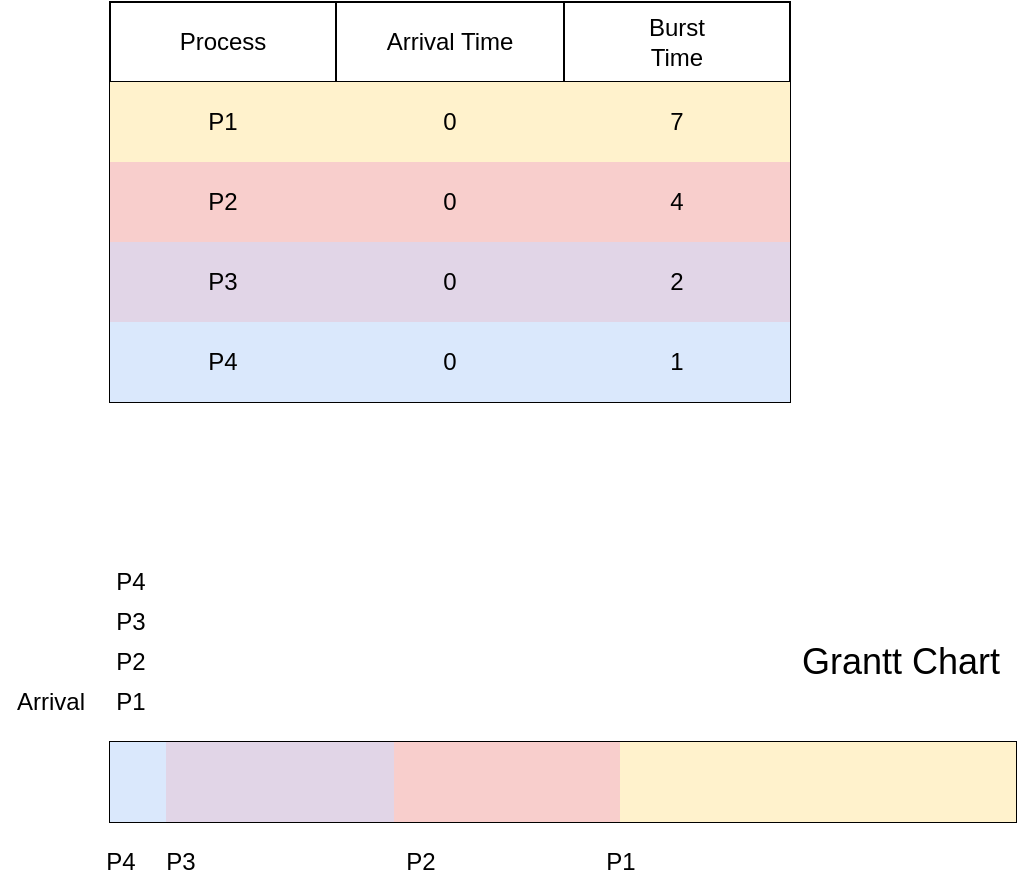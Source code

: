<mxfile version="13.4.9" type="github">
  <diagram id="rSDTtkVdXVnGvsQYBVzc" name="Page-1">
    <mxGraphModel dx="2066" dy="1105" grid="1" gridSize="10" guides="1" tooltips="1" connect="1" arrows="1" fold="1" page="1" pageScale="1" pageWidth="827" pageHeight="1169" math="0" shadow="0">
      <root>
        <mxCell id="0" />
        <mxCell id="1" parent="0" />
        <mxCell id="1tNTVzIUQ9IoZEPkYIZt-22" value="&lt;font style=&quot;font-size: 18px&quot;&gt;Grantt Chart&lt;/font&gt;" style="text;html=1;align=center;verticalAlign=middle;resizable=0;points=[];autosize=1;" vertex="1" parent="1">
          <mxGeometry x="820" y="550" width="110" height="20" as="geometry" />
        </mxCell>
        <mxCell id="1tNTVzIUQ9IoZEPkYIZt-23" value="P4" style="text;html=1;align=center;verticalAlign=middle;resizable=0;points=[];autosize=1;" vertex="1" parent="1">
          <mxGeometry x="470" y="650" width="30" height="20" as="geometry" />
        </mxCell>
        <mxCell id="1tNTVzIUQ9IoZEPkYIZt-24" value="P3" style="text;html=1;align=center;verticalAlign=middle;resizable=0;points=[];autosize=1;" vertex="1" parent="1">
          <mxGeometry x="500" y="650" width="30" height="20" as="geometry" />
        </mxCell>
        <mxCell id="1tNTVzIUQ9IoZEPkYIZt-25" value="P2" style="text;html=1;align=center;verticalAlign=middle;resizable=0;points=[];autosize=1;" vertex="1" parent="1">
          <mxGeometry x="620" y="650" width="30" height="20" as="geometry" />
        </mxCell>
        <mxCell id="1tNTVzIUQ9IoZEPkYIZt-26" value="P1" style="text;html=1;align=center;verticalAlign=middle;resizable=0;points=[];autosize=1;" vertex="1" parent="1">
          <mxGeometry x="720" y="650" width="30" height="20" as="geometry" />
        </mxCell>
        <mxCell id="1tNTVzIUQ9IoZEPkYIZt-27" value="" style="shape=table;html=1;whiteSpace=wrap;startSize=0;container=1;collapsible=0;childLayout=tableLayout;" vertex="1" parent="1">
          <mxGeometry x="480" y="600" width="453" height="40" as="geometry" />
        </mxCell>
        <mxCell id="1tNTVzIUQ9IoZEPkYIZt-28" value="" style="shape=partialRectangle;html=1;whiteSpace=wrap;collapsible=0;dropTarget=0;pointerEvents=0;fillColor=none;top=0;left=0;bottom=0;right=0;points=[[0,0.5],[1,0.5]];portConstraint=eastwest;" vertex="1" parent="1tNTVzIUQ9IoZEPkYIZt-27">
          <mxGeometry width="453" height="40" as="geometry" />
        </mxCell>
        <mxCell id="1tNTVzIUQ9IoZEPkYIZt-29" value="" style="shape=partialRectangle;html=1;whiteSpace=wrap;connectable=0;overflow=hidden;fillColor=#dae8fc;top=0;left=0;bottom=0;right=0;strokeColor=#6c8ebf;" vertex="1" parent="1tNTVzIUQ9IoZEPkYIZt-28">
          <mxGeometry width="28" height="40" as="geometry" />
        </mxCell>
        <mxCell id="1tNTVzIUQ9IoZEPkYIZt-30" value="" style="shape=partialRectangle;html=1;whiteSpace=wrap;connectable=0;overflow=hidden;fillColor=#e1d5e7;top=0;left=0;bottom=0;right=0;strokeColor=#9673a6;" vertex="1" parent="1tNTVzIUQ9IoZEPkYIZt-28">
          <mxGeometry x="28" width="29" height="40" as="geometry" />
        </mxCell>
        <mxCell id="1tNTVzIUQ9IoZEPkYIZt-31" value="" style="shape=partialRectangle;html=1;whiteSpace=wrap;connectable=0;overflow=hidden;fillColor=#e1d5e7;top=0;left=0;bottom=0;right=0;strokeColor=#9673a6;" vertex="1" parent="1tNTVzIUQ9IoZEPkYIZt-28">
          <mxGeometry x="57" width="28" height="40" as="geometry" />
        </mxCell>
        <mxCell id="1tNTVzIUQ9IoZEPkYIZt-32" value="" style="shape=partialRectangle;html=1;whiteSpace=wrap;connectable=0;overflow=hidden;fillColor=#e1d5e7;top=0;left=0;bottom=0;right=0;strokeColor=#9673a6;" vertex="1" parent="1tNTVzIUQ9IoZEPkYIZt-28">
          <mxGeometry x="85" width="28" height="40" as="geometry" />
        </mxCell>
        <mxCell id="1tNTVzIUQ9IoZEPkYIZt-33" value="" style="shape=partialRectangle;html=1;whiteSpace=wrap;connectable=0;overflow=hidden;fillColor=#e1d5e7;top=0;left=0;bottom=0;right=0;strokeColor=#9673a6;" vertex="1" parent="1tNTVzIUQ9IoZEPkYIZt-28">
          <mxGeometry x="113" width="29" height="40" as="geometry" />
        </mxCell>
        <mxCell id="1tNTVzIUQ9IoZEPkYIZt-34" value="" style="shape=partialRectangle;html=1;whiteSpace=wrap;connectable=0;overflow=hidden;fillColor=#f8cecc;top=0;left=0;bottom=0;right=0;strokeColor=#b85450;" vertex="1" parent="1tNTVzIUQ9IoZEPkYIZt-28">
          <mxGeometry x="142" width="28" height="40" as="geometry" />
        </mxCell>
        <mxCell id="1tNTVzIUQ9IoZEPkYIZt-35" value="" style="shape=partialRectangle;html=1;whiteSpace=wrap;connectable=0;overflow=hidden;fillColor=#f8cecc;top=0;left=0;bottom=0;right=0;strokeColor=#b85450;" vertex="1" parent="1tNTVzIUQ9IoZEPkYIZt-28">
          <mxGeometry x="170" width="28" height="40" as="geometry" />
        </mxCell>
        <mxCell id="1tNTVzIUQ9IoZEPkYIZt-36" value="" style="shape=partialRectangle;html=1;whiteSpace=wrap;connectable=0;overflow=hidden;fillColor=#f8cecc;top=0;left=0;bottom=0;right=0;strokeColor=#b85450;" vertex="1" parent="1tNTVzIUQ9IoZEPkYIZt-28">
          <mxGeometry x="198" width="29" height="40" as="geometry" />
        </mxCell>
        <mxCell id="1tNTVzIUQ9IoZEPkYIZt-37" value="" style="shape=partialRectangle;html=1;whiteSpace=wrap;connectable=0;overflow=hidden;fillColor=#f8cecc;top=0;left=0;bottom=0;right=0;strokeColor=#b85450;" vertex="1" parent="1tNTVzIUQ9IoZEPkYIZt-28">
          <mxGeometry x="227" width="28" height="40" as="geometry" />
        </mxCell>
        <mxCell id="1tNTVzIUQ9IoZEPkYIZt-38" value="" style="shape=partialRectangle;html=1;whiteSpace=wrap;connectable=0;overflow=hidden;fillColor=#fff2cc;top=0;left=0;bottom=0;right=0;strokeColor=#d6b656;" vertex="1" parent="1tNTVzIUQ9IoZEPkYIZt-28">
          <mxGeometry x="255" width="25" height="40" as="geometry" />
        </mxCell>
        <mxCell id="1tNTVzIUQ9IoZEPkYIZt-39" value="" style="shape=partialRectangle;html=1;whiteSpace=wrap;connectable=0;overflow=hidden;fillColor=#fff2cc;top=0;left=0;bottom=0;right=0;strokeColor=#d6b656;" vertex="1" parent="1tNTVzIUQ9IoZEPkYIZt-28">
          <mxGeometry x="280" width="32" height="40" as="geometry" />
        </mxCell>
        <mxCell id="1tNTVzIUQ9IoZEPkYIZt-40" value="" style="shape=partialRectangle;html=1;whiteSpace=wrap;connectable=0;overflow=hidden;fillColor=#fff2cc;top=0;left=0;bottom=0;right=0;strokeColor=#d6b656;" vertex="1" parent="1tNTVzIUQ9IoZEPkYIZt-28">
          <mxGeometry x="312" width="28" height="40" as="geometry" />
        </mxCell>
        <mxCell id="1tNTVzIUQ9IoZEPkYIZt-41" value="" style="shape=partialRectangle;html=1;whiteSpace=wrap;connectable=0;overflow=hidden;fillColor=#fff2cc;top=0;left=0;bottom=0;right=0;strokeColor=#d6b656;" vertex="1" parent="1tNTVzIUQ9IoZEPkYIZt-28">
          <mxGeometry x="340" width="28" height="40" as="geometry" />
        </mxCell>
        <mxCell id="1tNTVzIUQ9IoZEPkYIZt-42" value="" style="shape=partialRectangle;html=1;whiteSpace=wrap;connectable=0;overflow=hidden;fillColor=#fff2cc;top=0;left=0;bottom=0;right=0;strokeColor=#d6b656;" vertex="1" parent="1tNTVzIUQ9IoZEPkYIZt-28">
          <mxGeometry x="368" width="29" height="40" as="geometry" />
        </mxCell>
        <mxCell id="1tNTVzIUQ9IoZEPkYIZt-43" value="" style="shape=partialRectangle;html=1;whiteSpace=wrap;connectable=0;overflow=hidden;fillColor=#fff2cc;top=0;left=0;bottom=0;right=0;strokeColor=#d6b656;" vertex="1" parent="1tNTVzIUQ9IoZEPkYIZt-28">
          <mxGeometry x="397" width="28" height="40" as="geometry" />
        </mxCell>
        <mxCell id="1tNTVzIUQ9IoZEPkYIZt-44" value="" style="shape=partialRectangle;html=1;whiteSpace=wrap;connectable=0;overflow=hidden;fillColor=#fff2cc;top=0;left=0;bottom=0;right=0;strokeColor=#d6b656;" vertex="1" parent="1tNTVzIUQ9IoZEPkYIZt-28">
          <mxGeometry x="425" width="28" height="40" as="geometry" />
        </mxCell>
        <mxCell id="1tNTVzIUQ9IoZEPkYIZt-1" value="" style="shape=table;html=1;whiteSpace=wrap;startSize=0;container=1;collapsible=0;childLayout=tableLayout;" vertex="1" parent="1">
          <mxGeometry x="480" y="230" width="340" height="200" as="geometry" />
        </mxCell>
        <mxCell id="1tNTVzIUQ9IoZEPkYIZt-2" value="" style="shape=partialRectangle;html=1;whiteSpace=wrap;collapsible=0;dropTarget=0;pointerEvents=0;fillColor=none;top=0;left=0;bottom=0;right=0;points=[[0,0.5],[1,0.5]];portConstraint=eastwest;" vertex="1" parent="1tNTVzIUQ9IoZEPkYIZt-1">
          <mxGeometry width="340" height="40" as="geometry" />
        </mxCell>
        <mxCell id="1tNTVzIUQ9IoZEPkYIZt-3" value="Process" style="shape=partialRectangle;html=1;whiteSpace=wrap;connectable=0;overflow=hidden;fillColor=none;top=0;left=0;bottom=0;right=0;" vertex="1" parent="1tNTVzIUQ9IoZEPkYIZt-2">
          <mxGeometry width="113" height="40" as="geometry" />
        </mxCell>
        <mxCell id="1tNTVzIUQ9IoZEPkYIZt-4" value="Arrival Time" style="shape=partialRectangle;html=1;whiteSpace=wrap;connectable=0;overflow=hidden;fillColor=none;top=0;left=0;bottom=0;right=0;" vertex="1" parent="1tNTVzIUQ9IoZEPkYIZt-2">
          <mxGeometry x="113" width="114" height="40" as="geometry" />
        </mxCell>
        <mxCell id="1tNTVzIUQ9IoZEPkYIZt-5" value="Burst&lt;br&gt;Time" style="shape=partialRectangle;html=1;whiteSpace=wrap;connectable=0;overflow=hidden;fillColor=none;top=0;left=0;bottom=0;right=0;" vertex="1" parent="1tNTVzIUQ9IoZEPkYIZt-2">
          <mxGeometry x="227" width="113" height="40" as="geometry" />
        </mxCell>
        <mxCell id="1tNTVzIUQ9IoZEPkYIZt-6" value="" style="shape=partialRectangle;html=1;whiteSpace=wrap;collapsible=0;dropTarget=0;pointerEvents=0;fillColor=none;top=0;left=0;bottom=0;right=0;points=[[0,0.5],[1,0.5]];portConstraint=eastwest;" vertex="1" parent="1tNTVzIUQ9IoZEPkYIZt-1">
          <mxGeometry y="40" width="340" height="40" as="geometry" />
        </mxCell>
        <mxCell id="1tNTVzIUQ9IoZEPkYIZt-7" value="P1" style="shape=partialRectangle;html=1;whiteSpace=wrap;connectable=0;overflow=hidden;fillColor=#fff2cc;top=0;left=0;bottom=0;right=0;strokeColor=#d6b656;" vertex="1" parent="1tNTVzIUQ9IoZEPkYIZt-6">
          <mxGeometry width="113" height="40" as="geometry" />
        </mxCell>
        <mxCell id="1tNTVzIUQ9IoZEPkYIZt-8" value="0" style="shape=partialRectangle;html=1;whiteSpace=wrap;connectable=0;overflow=hidden;fillColor=#fff2cc;top=0;left=0;bottom=0;right=0;strokeColor=#d6b656;" vertex="1" parent="1tNTVzIUQ9IoZEPkYIZt-6">
          <mxGeometry x="113" width="114" height="40" as="geometry" />
        </mxCell>
        <mxCell id="1tNTVzIUQ9IoZEPkYIZt-9" value="7" style="shape=partialRectangle;html=1;whiteSpace=wrap;connectable=0;overflow=hidden;fillColor=#fff2cc;top=0;left=0;bottom=0;right=0;strokeColor=#d6b656;" vertex="1" parent="1tNTVzIUQ9IoZEPkYIZt-6">
          <mxGeometry x="227" width="113" height="40" as="geometry" />
        </mxCell>
        <mxCell id="1tNTVzIUQ9IoZEPkYIZt-10" value="" style="shape=partialRectangle;html=1;whiteSpace=wrap;collapsible=0;dropTarget=0;pointerEvents=0;fillColor=none;top=0;left=0;bottom=0;right=0;points=[[0,0.5],[1,0.5]];portConstraint=eastwest;" vertex="1" parent="1tNTVzIUQ9IoZEPkYIZt-1">
          <mxGeometry y="80" width="340" height="40" as="geometry" />
        </mxCell>
        <mxCell id="1tNTVzIUQ9IoZEPkYIZt-11" value="P2" style="shape=partialRectangle;html=1;whiteSpace=wrap;connectable=0;overflow=hidden;fillColor=#f8cecc;top=0;left=0;bottom=0;right=0;strokeColor=#b85450;" vertex="1" parent="1tNTVzIUQ9IoZEPkYIZt-10">
          <mxGeometry width="113" height="40" as="geometry" />
        </mxCell>
        <mxCell id="1tNTVzIUQ9IoZEPkYIZt-12" value="0" style="shape=partialRectangle;html=1;whiteSpace=wrap;connectable=0;overflow=hidden;fillColor=#f8cecc;top=0;left=0;bottom=0;right=0;strokeColor=#b85450;" vertex="1" parent="1tNTVzIUQ9IoZEPkYIZt-10">
          <mxGeometry x="113" width="114" height="40" as="geometry" />
        </mxCell>
        <mxCell id="1tNTVzIUQ9IoZEPkYIZt-13" value="4" style="shape=partialRectangle;html=1;whiteSpace=wrap;connectable=0;overflow=hidden;fillColor=#f8cecc;top=0;left=0;bottom=0;right=0;strokeColor=#b85450;" vertex="1" parent="1tNTVzIUQ9IoZEPkYIZt-10">
          <mxGeometry x="227" width="113" height="40" as="geometry" />
        </mxCell>
        <mxCell id="1tNTVzIUQ9IoZEPkYIZt-14" value="" style="shape=partialRectangle;html=1;whiteSpace=wrap;collapsible=0;dropTarget=0;pointerEvents=0;fillColor=none;top=0;left=0;bottom=0;right=0;points=[[0,0.5],[1,0.5]];portConstraint=eastwest;" vertex="1" parent="1tNTVzIUQ9IoZEPkYIZt-1">
          <mxGeometry y="120" width="340" height="40" as="geometry" />
        </mxCell>
        <mxCell id="1tNTVzIUQ9IoZEPkYIZt-15" value="P3" style="shape=partialRectangle;html=1;whiteSpace=wrap;connectable=0;overflow=hidden;fillColor=#e1d5e7;top=0;left=0;bottom=0;right=0;strokeColor=#9673a6;" vertex="1" parent="1tNTVzIUQ9IoZEPkYIZt-14">
          <mxGeometry width="113" height="40" as="geometry" />
        </mxCell>
        <mxCell id="1tNTVzIUQ9IoZEPkYIZt-16" value="0" style="shape=partialRectangle;html=1;whiteSpace=wrap;connectable=0;overflow=hidden;fillColor=#e1d5e7;top=0;left=0;bottom=0;right=0;strokeColor=#9673a6;" vertex="1" parent="1tNTVzIUQ9IoZEPkYIZt-14">
          <mxGeometry x="113" width="114" height="40" as="geometry" />
        </mxCell>
        <mxCell id="1tNTVzIUQ9IoZEPkYIZt-17" value="2" style="shape=partialRectangle;html=1;whiteSpace=wrap;connectable=0;overflow=hidden;fillColor=#e1d5e7;top=0;left=0;bottom=0;right=0;strokeColor=#9673a6;" vertex="1" parent="1tNTVzIUQ9IoZEPkYIZt-14">
          <mxGeometry x="227" width="113" height="40" as="geometry" />
        </mxCell>
        <mxCell id="1tNTVzIUQ9IoZEPkYIZt-18" value="" style="shape=partialRectangle;html=1;whiteSpace=wrap;collapsible=0;dropTarget=0;pointerEvents=0;fillColor=none;top=0;left=0;bottom=0;right=0;points=[[0,0.5],[1,0.5]];portConstraint=eastwest;" vertex="1" parent="1tNTVzIUQ9IoZEPkYIZt-1">
          <mxGeometry y="160" width="340" height="40" as="geometry" />
        </mxCell>
        <mxCell id="1tNTVzIUQ9IoZEPkYIZt-19" value="P4" style="shape=partialRectangle;html=1;whiteSpace=wrap;connectable=0;overflow=hidden;fillColor=#dae8fc;top=0;left=0;bottom=0;right=0;strokeColor=#6c8ebf;" vertex="1" parent="1tNTVzIUQ9IoZEPkYIZt-18">
          <mxGeometry width="113" height="40" as="geometry" />
        </mxCell>
        <mxCell id="1tNTVzIUQ9IoZEPkYIZt-20" value="0" style="shape=partialRectangle;html=1;whiteSpace=wrap;connectable=0;overflow=hidden;fillColor=#dae8fc;top=0;left=0;bottom=0;right=0;strokeColor=#6c8ebf;" vertex="1" parent="1tNTVzIUQ9IoZEPkYIZt-18">
          <mxGeometry x="113" width="114" height="40" as="geometry" />
        </mxCell>
        <mxCell id="1tNTVzIUQ9IoZEPkYIZt-21" value="1" style="shape=partialRectangle;html=1;whiteSpace=wrap;connectable=0;overflow=hidden;fillColor=#dae8fc;top=0;left=0;bottom=0;right=0;strokeColor=#6c8ebf;" vertex="1" parent="1tNTVzIUQ9IoZEPkYIZt-18">
          <mxGeometry x="227" width="113" height="40" as="geometry" />
        </mxCell>
        <mxCell id="1tNTVzIUQ9IoZEPkYIZt-47" value="Arrival" style="text;html=1;align=center;verticalAlign=middle;resizable=0;points=[];autosize=1;" vertex="1" parent="1">
          <mxGeometry x="425" y="570" width="50" height="20" as="geometry" />
        </mxCell>
        <mxCell id="1tNTVzIUQ9IoZEPkYIZt-48" value="P1" style="text;html=1;align=center;verticalAlign=middle;resizable=0;points=[];autosize=1;" vertex="1" parent="1">
          <mxGeometry x="475" y="570" width="30" height="20" as="geometry" />
        </mxCell>
        <mxCell id="1tNTVzIUQ9IoZEPkYIZt-49" value="P2" style="text;html=1;align=center;verticalAlign=middle;resizable=0;points=[];autosize=1;" vertex="1" parent="1">
          <mxGeometry x="475" y="550" width="30" height="20" as="geometry" />
        </mxCell>
        <mxCell id="1tNTVzIUQ9IoZEPkYIZt-50" value="P3" style="text;html=1;align=center;verticalAlign=middle;resizable=0;points=[];autosize=1;" vertex="1" parent="1">
          <mxGeometry x="475" y="530" width="30" height="20" as="geometry" />
        </mxCell>
        <mxCell id="1tNTVzIUQ9IoZEPkYIZt-51" value="P4" style="text;html=1;align=center;verticalAlign=middle;resizable=0;points=[];autosize=1;" vertex="1" parent="1">
          <mxGeometry x="475" y="510" width="30" height="20" as="geometry" />
        </mxCell>
      </root>
    </mxGraphModel>
  </diagram>
</mxfile>
